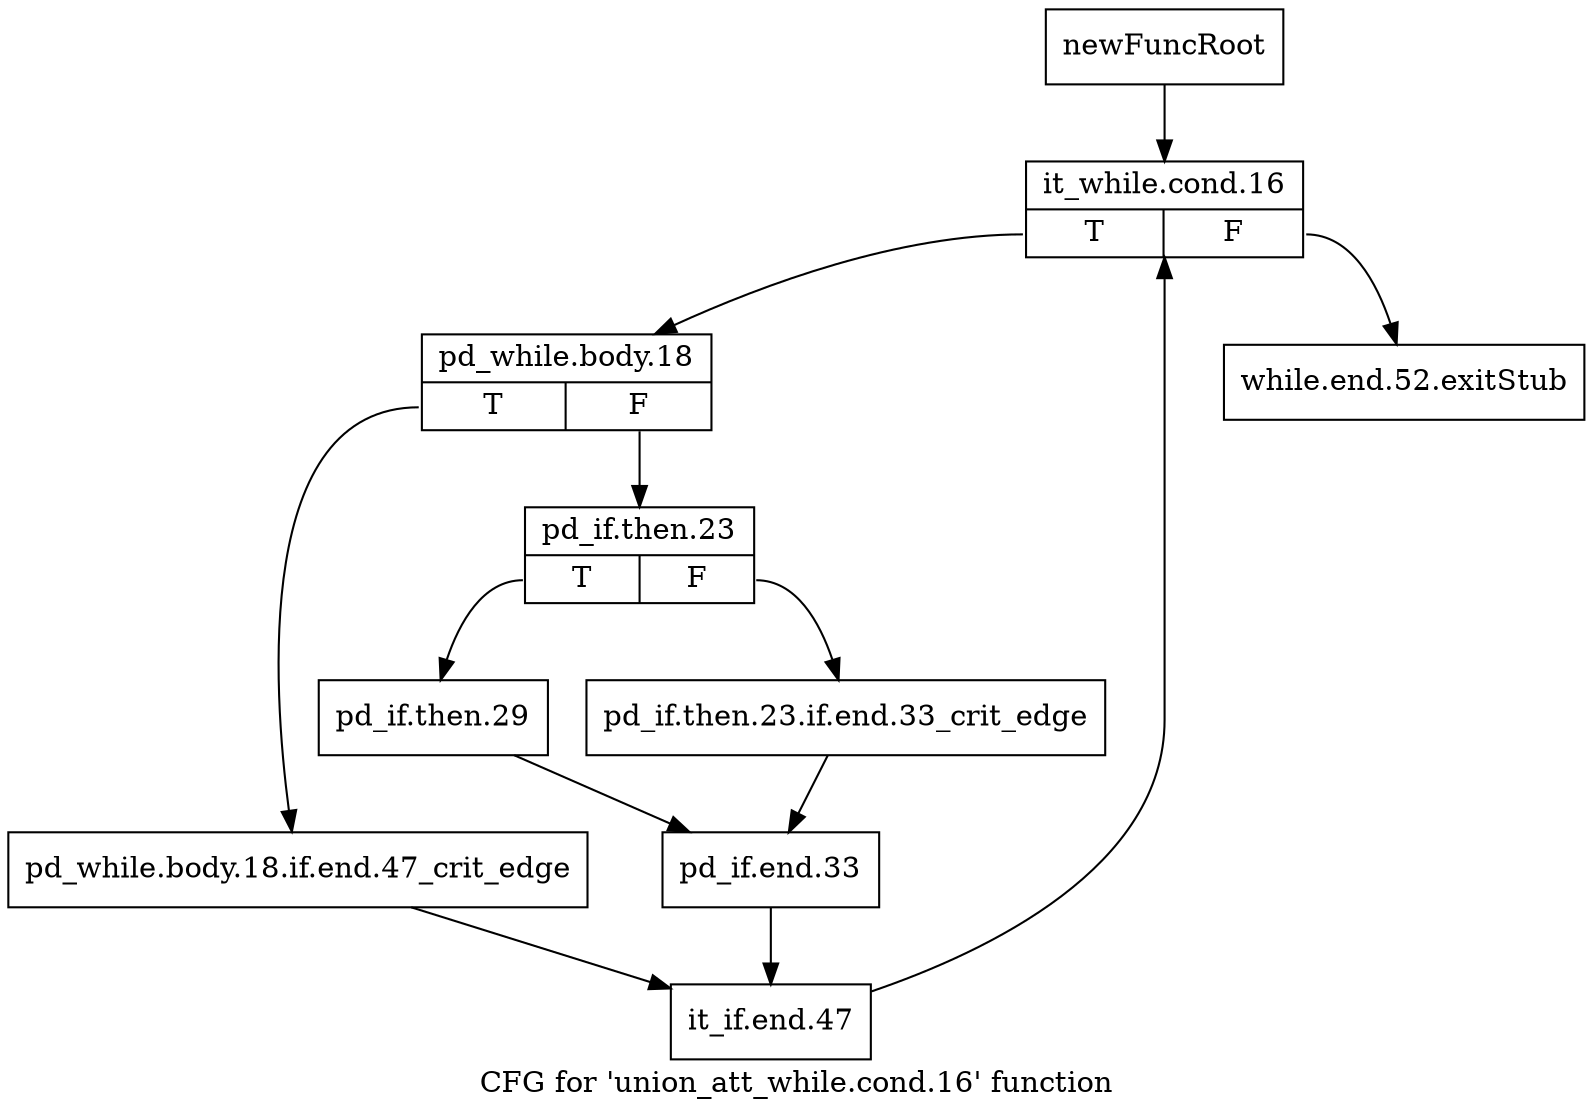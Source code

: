 digraph "CFG for 'union_att_while.cond.16' function" {
	label="CFG for 'union_att_while.cond.16' function";

	Node0x48bb3f0 [shape=record,label="{newFuncRoot}"];
	Node0x48bb3f0 -> Node0x48bb490;
	Node0x48bb440 [shape=record,label="{while.end.52.exitStub}"];
	Node0x48bb490 [shape=record,label="{it_while.cond.16|{<s0>T|<s1>F}}"];
	Node0x48bb490:s0 -> Node0x48bb4e0;
	Node0x48bb490:s1 -> Node0x48bb440;
	Node0x48bb4e0 [shape=record,label="{pd_while.body.18|{<s0>T|<s1>F}}"];
	Node0x48bb4e0:s0 -> Node0x48bb670;
	Node0x48bb4e0:s1 -> Node0x48bb530;
	Node0x48bb530 [shape=record,label="{pd_if.then.23|{<s0>T|<s1>F}}"];
	Node0x48bb530:s0 -> Node0x48bb5d0;
	Node0x48bb530:s1 -> Node0x48bb580;
	Node0x48bb580 [shape=record,label="{pd_if.then.23.if.end.33_crit_edge}"];
	Node0x48bb580 -> Node0x48bb620;
	Node0x48bb5d0 [shape=record,label="{pd_if.then.29}"];
	Node0x48bb5d0 -> Node0x48bb620;
	Node0x48bb620 [shape=record,label="{pd_if.end.33}"];
	Node0x48bb620 -> Node0x48bb6c0;
	Node0x48bb670 [shape=record,label="{pd_while.body.18.if.end.47_crit_edge}"];
	Node0x48bb670 -> Node0x48bb6c0;
	Node0x48bb6c0 [shape=record,label="{it_if.end.47}"];
	Node0x48bb6c0 -> Node0x48bb490;
}
